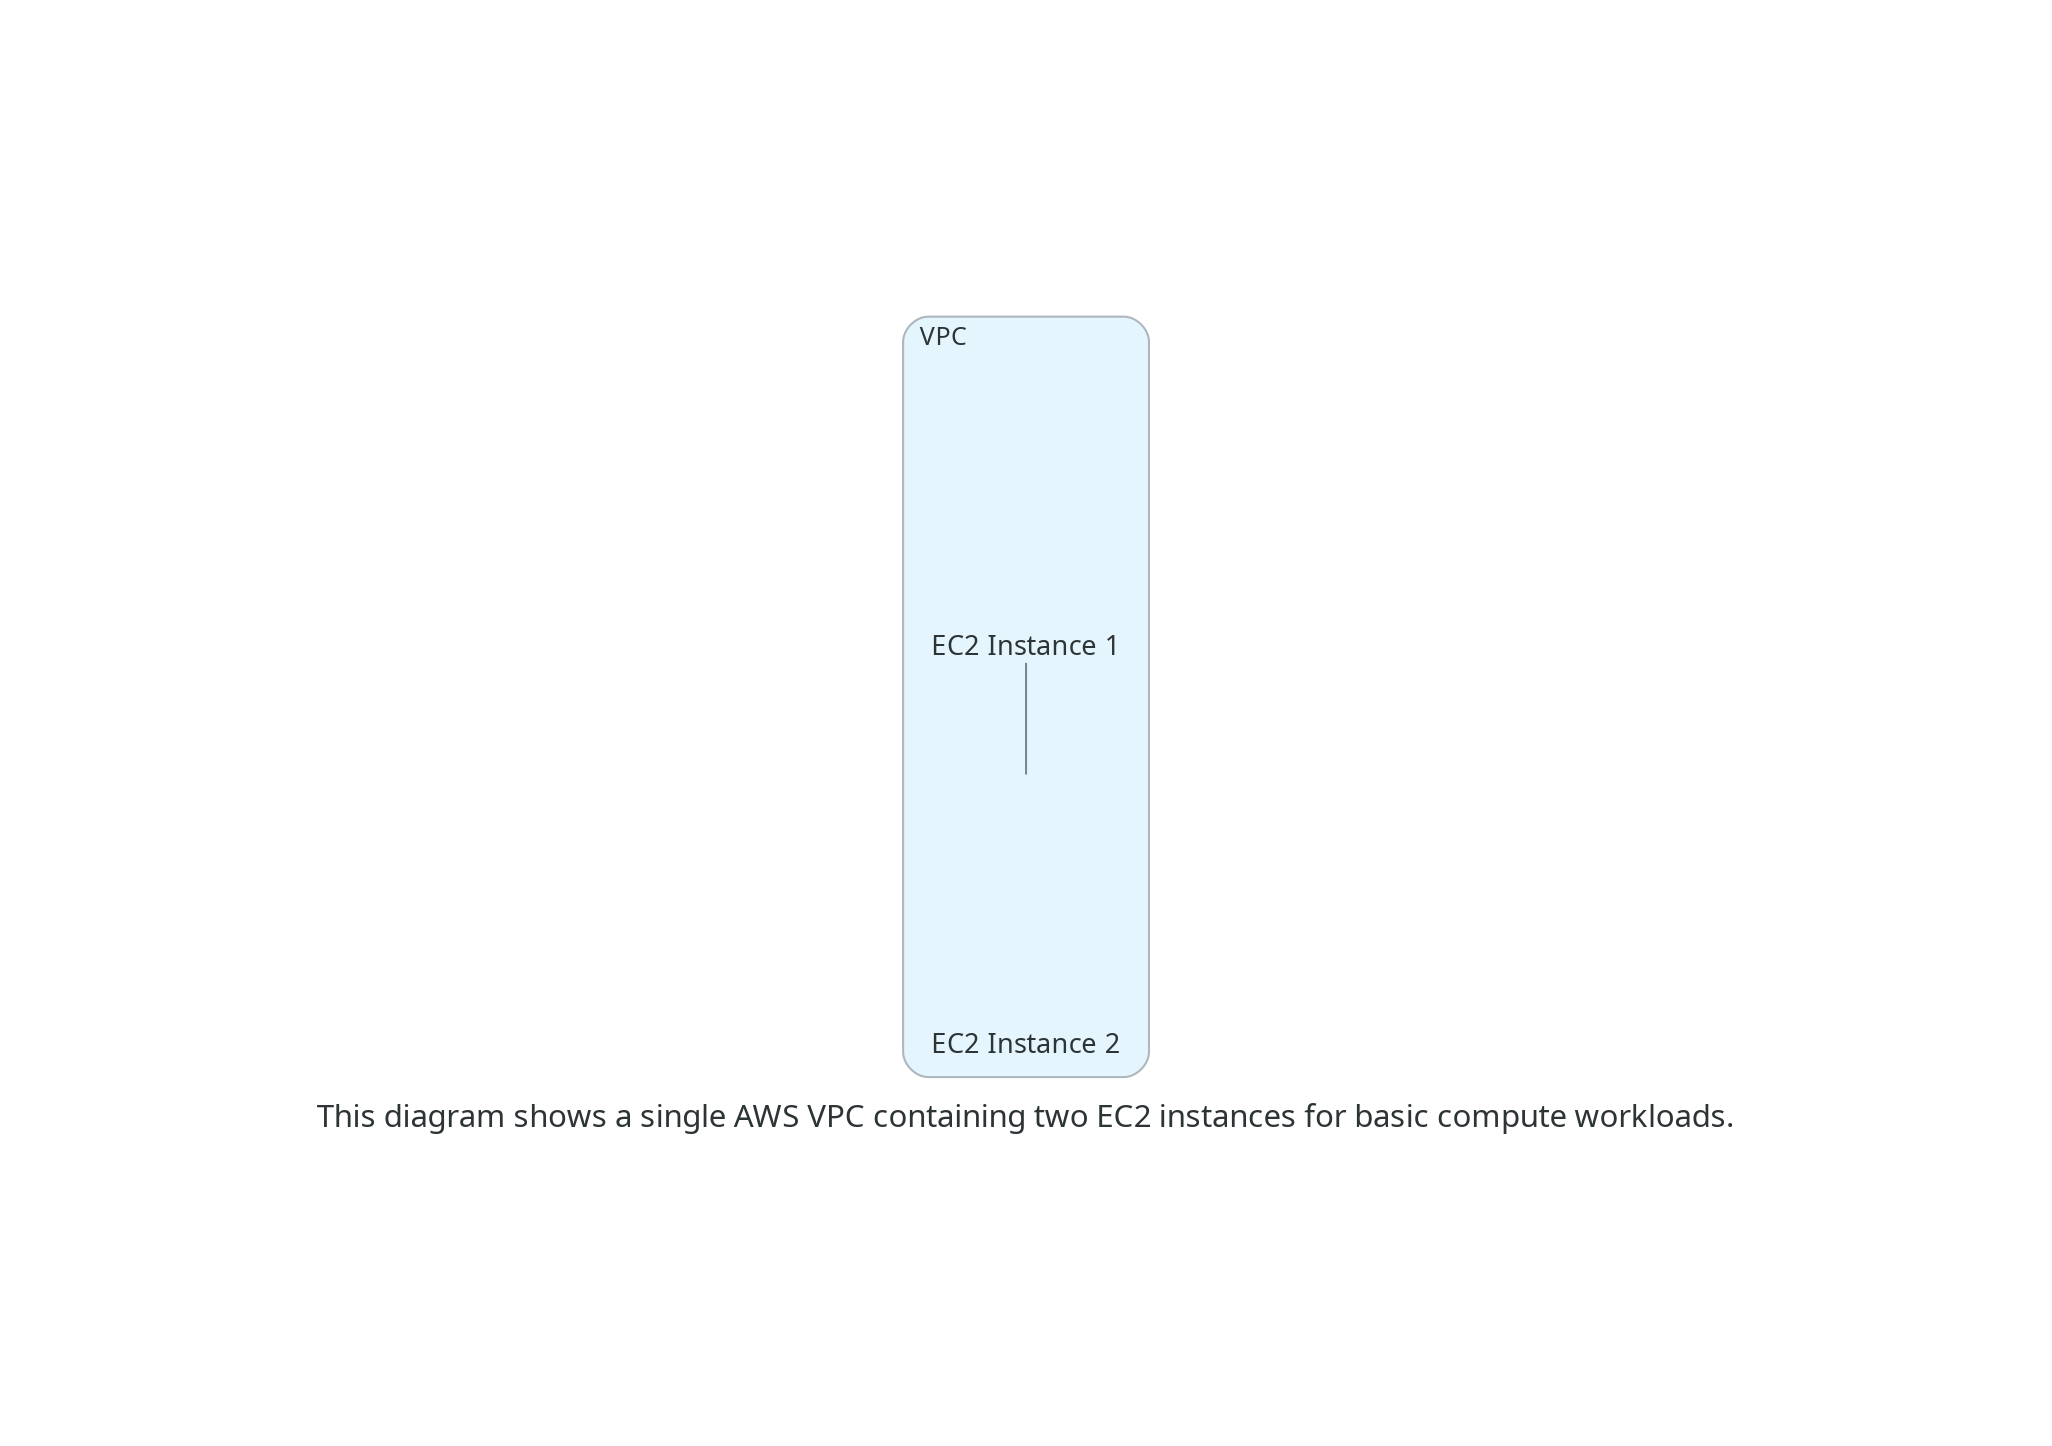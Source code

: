 digraph "This diagram shows a single AWS VPC containing two EC2 instances for basic compute workloads." {
	graph [bb="0,0,675.25,404.1",
		fontcolor="#2D3436",
		fontname="Sans-Serif",
		fontsize=15,
		label="This diagram shows a single AWS VPC containing two EC2 instances for basic compute workloads.",
		lheight=0.22,
		lp="337.62,11.875",
		lwidth=9.16,
		nodesep=0.60,
		pad=2.0,
		rankdir=TB,
		ranksep=0.75,
		splines=ortho
	];
	node [fixedsize=true,
		fontcolor="#2D3436",
		fontname="Sans-Serif",
		fontsize=13,
		height=1.4,
		imagescale=true,
		label="\N",
		labelloc=b,
		shape=box,
		style=rounded,
		width=1.4
	];
	edge [color="#7B8894"];
	subgraph cluster_VPC {
		graph [bb="279.62,31.75,395.62,396.1",
			bgcolor="#E5F5FD",
			fontname="Sans-Serif",
			fontsize=12,
			label=VPC,
			labeljust=l,
			lheight=0.18,
			lp="300.38,385.72",
			lwidth=0.35,
			pencolor="#AEB6BE",
			rankdir=LR,
			shape=box,
			style=rounded
		];
		"0b7d506a20c845c7b84302ab4b96e781"	[height=1.9,
			image="/Users/hamadkhawaja/Developer/diagram-ai/.venv/lib/python3.13/site-packages/resources/aws/compute/ec2.png",
			label="EC2 Instance 1",
			pos="337.62,298.95",
			shape=none];
		"86cc7dd25da0425a980a4a94efdf4a7d"	[height=1.9,
			image="/Users/hamadkhawaja/Developer/diagram-ai/.venv/lib/python3.13/site-packages/resources/aws/compute/ec2.png",
			label="EC2 Instance 2",
			pos="337.62,108.15",
			shape=none];
		"0b7d506a20c845c7b84302ab4b96e781" -> "86cc7dd25da0425a980a4a94efdf4a7d"	[dir=none,
			fontcolor="#2D3436",
			fontname="Sans-Serif",
			fontsize=13,
			pos="337.62,230.61 337.62,212.96 337.62,193.97 337.62,176.34"];
	}
}
